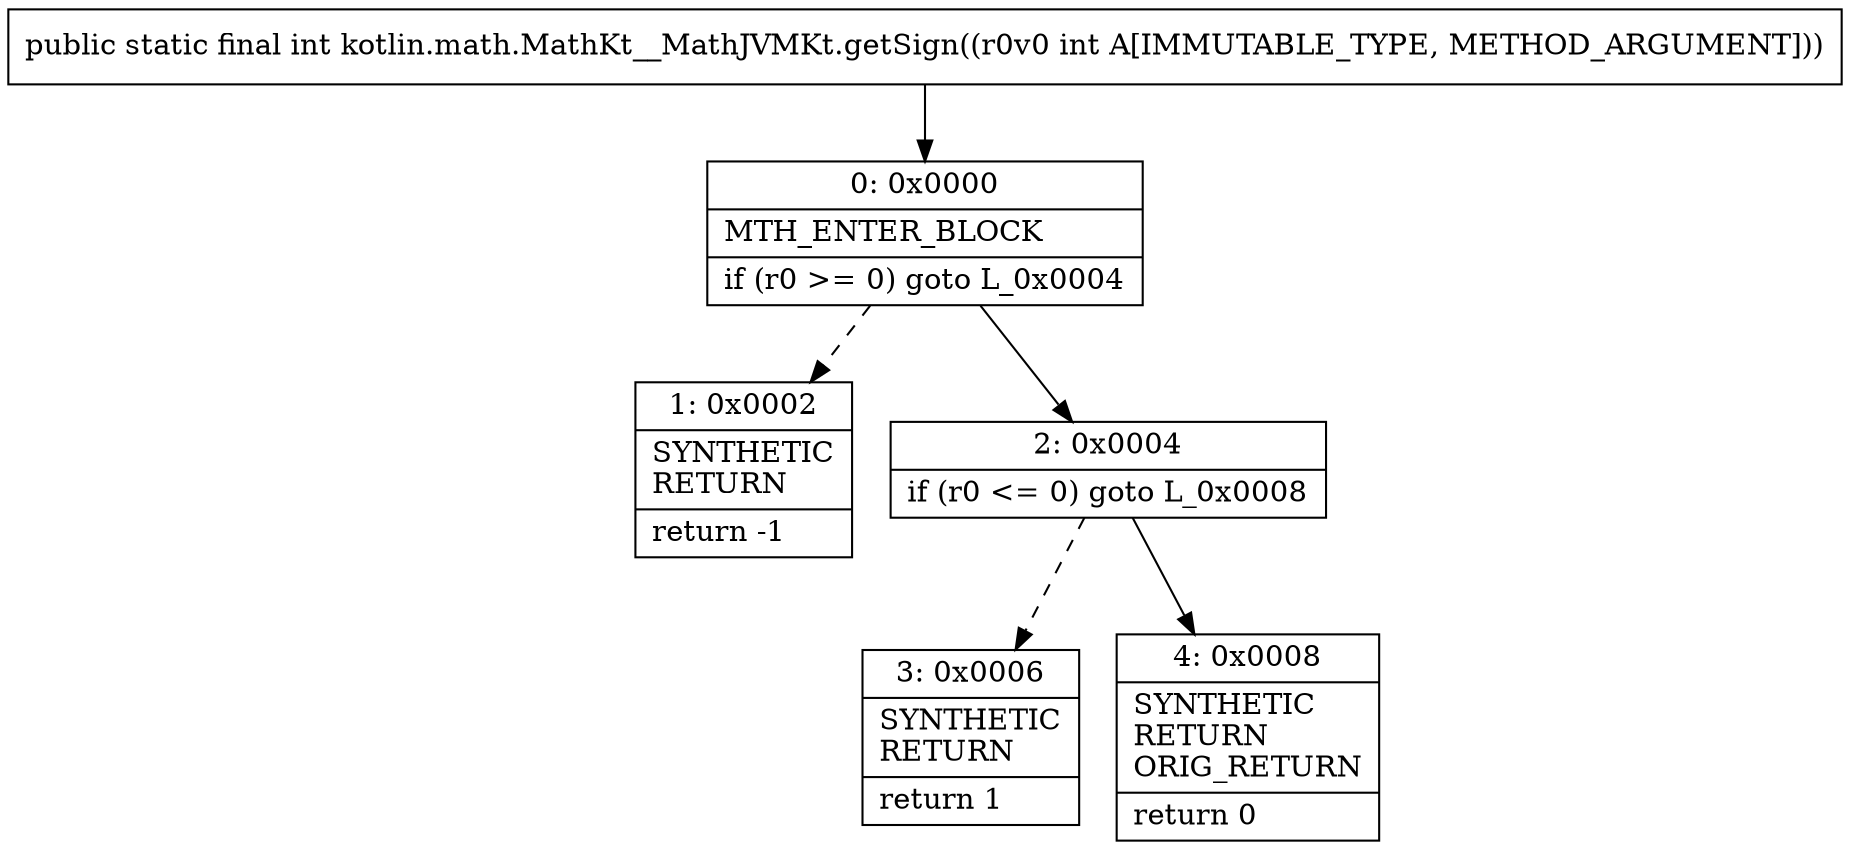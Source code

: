 digraph "CFG forkotlin.math.MathKt__MathJVMKt.getSign(I)I" {
Node_0 [shape=record,label="{0\:\ 0x0000|MTH_ENTER_BLOCK\l|if (r0 \>= 0) goto L_0x0004\l}"];
Node_1 [shape=record,label="{1\:\ 0x0002|SYNTHETIC\lRETURN\l|return \-1\l}"];
Node_2 [shape=record,label="{2\:\ 0x0004|if (r0 \<= 0) goto L_0x0008\l}"];
Node_3 [shape=record,label="{3\:\ 0x0006|SYNTHETIC\lRETURN\l|return 1\l}"];
Node_4 [shape=record,label="{4\:\ 0x0008|SYNTHETIC\lRETURN\lORIG_RETURN\l|return 0\l}"];
MethodNode[shape=record,label="{public static final int kotlin.math.MathKt__MathJVMKt.getSign((r0v0 int A[IMMUTABLE_TYPE, METHOD_ARGUMENT])) }"];
MethodNode -> Node_0;
Node_0 -> Node_1[style=dashed];
Node_0 -> Node_2;
Node_2 -> Node_3[style=dashed];
Node_2 -> Node_4;
}

